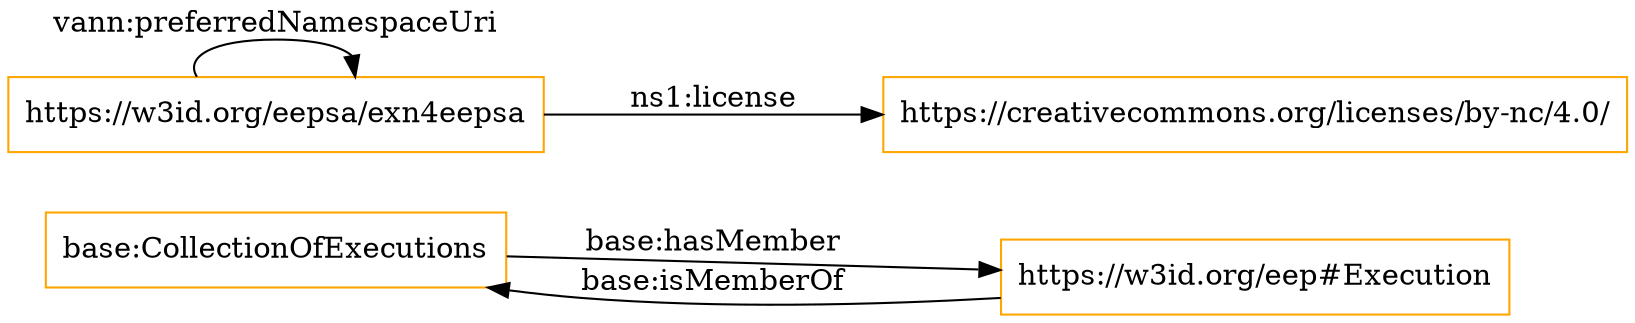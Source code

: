 digraph ar2dtool_diagram { 
rankdir=LR;
size="1501"
node [shape = rectangle, color="orange"]; "base:CollectionOfExecutions" "https://w3id.org/eep#Execution" ; /*classes style*/
	"https://w3id.org/eepsa/exn4eepsa" -> "https://creativecommons.org/licenses/by-nc/4.0/" [ label = "ns1:license" ];
	"https://w3id.org/eepsa/exn4eepsa" -> "https://w3id.org/eepsa/exn4eepsa" [ label = "vann:preferredNamespaceUri" ];
	"https://w3id.org/eep#Execution" -> "base:CollectionOfExecutions" [ label = "base:isMemberOf" ];
	"base:CollectionOfExecutions" -> "https://w3id.org/eep#Execution" [ label = "base:hasMember" ];

}
